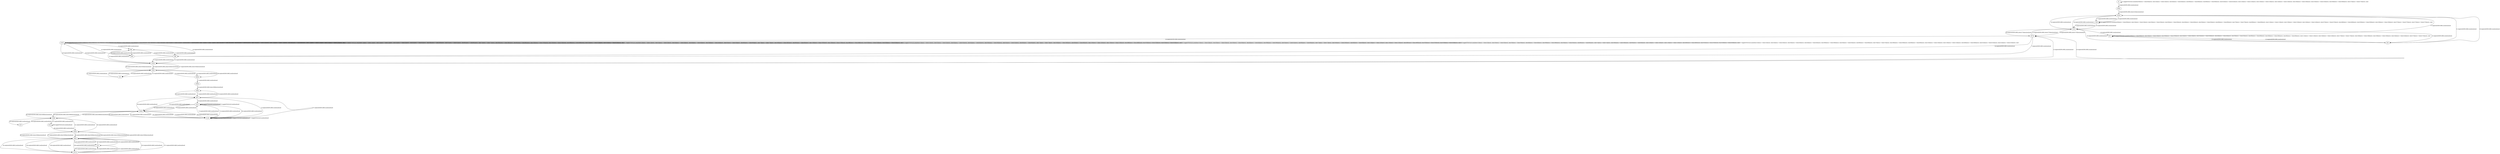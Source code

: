 # Total number of goals covered by this test: 10
# d50p --> b8
# b8 --> d57m
# b19 --> d50m
# d50p --> d57m
# d50m --> d48p
# b8 --> d50p
# d57m --> d50p
# d50p --> d50m
# d57m --> b8
# d50m --> d50p

digraph g {
"b1" -> "b1" [label = "1-toggle[TOGGLE];/null/door0[false]:=!(door0[false]); door1[false]:=!(door1[false]); door4[false]:=!(door4[false]); door6[false]:=!(door6[false]); door9[false]:=!(door9[false]); door42[false]:=!(door42[false]); door12[false]:=!(door12[false]); door13[false]:=!(door13[false]); door14[false]:=!(door14[false]); door18[false]:=!(door18[false]); door23[false]:=!(door23[false]); door58[false]:=!(door58[false]); door27[false]:=!(door27[false]); /null"];
"b1" -> "d42p" [label = "2-explore[EXPLORE];/null/null/null"];
"d42p" -> "d42m" [label = "3-explore[EXPLORE];/door42[false]/null/null"];
"d42m" -> "b59" [label = "4-explore[EXPLORE];/null/null/null"];
"b59" -> "d27p" [label = "5-explore[EXPLORE];/null/null/null"];
"d27p" -> "d27m" [label = "6-explore[EXPLORE];/door27[false]/null/null"];
"d27m" -> "b98" [label = "7-explore[EXPLORE];/null/null/null"];
"b98" -> "d9p" [label = "8-explore[EXPLORE];/null/null/null"];
"d9p" -> "b99" [label = "9-explore[EXPLORE];/null/null/null"];
"b99" -> "d9p" [label = "10-explore[EXPLORE];/null/null/null"];
"d9p" -> "b98" [label = "11-explore[EXPLORE];/null/null/null"];
"b98" -> "d33m" [label = "12-explore[EXPLORE];/null/null/null"];
"d33m" -> "d27m" [label = "13-explore[EXPLORE];/null/null/null"];
"d27m" -> "d27p" [label = "14-explore[EXPLORE];/door27[false]/null/null"];
"d27p" -> "b58" [label = "15-explore[EXPLORE];/null/null/null"];
"b58" -> "d42m" [label = "16-explore[EXPLORE];/null/null/null"];
"d42m" -> "b59" [label = "17-explore[EXPLORE];/null/null/null"];
"b59" -> "b59" [label = "18-toggle[TOGGLE];/null/door0[false]:=!(door0[false]); door1[false]:=!(door1[false]); door2[false]:=!(door2[false]); door3[false]:=!(door3[false]); door4[false]:=!(door4[false]); door5[false]:=!(door5[false]); door6[false]:=!(door6[false]); door7[false]:=!(door7[false]); door9[false]:=!(door9[false]); door11[false]:=!(door11[false]); door13[false]:=!(door13[false]); door14[false]:=!(door14[false]); door47[false]:=!(door47[false]); door48[false]:=!(door48[false]); door50[false]:=!(door50[false]); door19[false]:=!(door19[false]); door57[false]:=!(door57[false]); door27[false]:=!(door27[false]); /null"];
"b59" -> "d27p" [label = "19-explore[EXPLORE];/null/null/null"];
"d27p" -> "d42m" [label = "20-explore[EXPLORE];/null/null/null"];
"d42m" -> "b58" [label = "21-explore[EXPLORE];/null/null/null"];
"b58" -> "b57" [label = "22-explore[EXPLORE];/null/null/null"];
"b57" -> "b58" [label = "23-explore[EXPLORE];/null/null/null"];
"b58" -> "d27p" [label = "24-explore[EXPLORE];/null/null/null"];
"d27p" -> "b57" [label = "25-explore[EXPLORE];/null/null/null"];
"b57" -> "b57" [label = "26-toggle[TOGGLE];/null/door0[false]:=!(door0[false]); door1[false]:=!(door1[false]); door33[false]:=!(door33[false]); door2[false]:=!(door2[false]); door34[false]:=!(door34[false]); door4[false]:=!(door4[false]); door5[false]:=!(door5[false]); door6[false]:=!(door6[false]); door38[false]:=!(door38[false]); door9[false]:=!(door9[false]); door11[false]:=!(door11[false]); door14[false]:=!(door14[false]); door17[false]:=!(door17[false]); door18[false]:=!(door18[false]); door19[false]:=!(door19[false]); door24[false]:=!(door24[false]); door27[false]:=!(door27[false]); /null"];
"b57" -> "d42m" [label = "27-explore[EXPLORE];/null/null/null"];
"d42m" -> "d27p" [label = "28-explore[EXPLORE];/null/null/null"];
"d27p" -> "d27m" [label = "29-explore[EXPLORE];/door27[false]/null/null"];
"d27m" -> "b100" [label = "30-explore[EXPLORE];/null/null/null"];
"b100" -> "d9p" [label = "31-explore[EXPLORE];/null/null/null"];
"d9p" -> "d33m" [label = "32-explore[EXPLORE];/null/null/null"];
"d33m" -> "d27m" [label = "33-explore[EXPLORE];/null/null/null"];
"d27m" -> "b98" [label = "34-explore[EXPLORE];/null/null/null"];
"b98" -> "d33m" [label = "35-explore[EXPLORE];/null/null/null"];
"d33m" -> "d33p" [label = "36-explore[EXPLORE];/door33[false]/null/null"];
"d33p" -> "d33m" [label = "37-explore[EXPLORE];/door33[false]/null/null"];
"d33m" -> "b100" [label = "38-explore[EXPLORE];/null/null/null"];
"b100" -> "b100" [label = "39-toggle[TOGGLE];/null/door1[false]:=!(door1[false]); door2[false]:=!(door2[false]); door3[false]:=!(door3[false]); door4[false]:=!(door4[false]); door36[false]:=!(door36[false]); door5[false]:=!(door5[false]); door6[false]:=!(door6[false]); door7[false]:=!(door7[false]); door39[false]:=!(door39[false]); door9[false]:=!(door9[false]); door10[false]:=!(door10[false]); door13[false]:=!(door13[false]); door49[false]:=!(door49[false]); door52[false]:=!(door52[false]); door22[false]:=!(door22[false]); /null"];
"b100" -> "b100" [label = "40-toggle[TOGGLE];/null/door1[false]:=!(door1[false]); door2[false]:=!(door2[false]); door3[false]:=!(door3[false]); door4[false]:=!(door4[false]); door36[false]:=!(door36[false]); door5[false]:=!(door5[false]); door6[false]:=!(door6[false]); door7[false]:=!(door7[false]); door39[false]:=!(door39[false]); door9[false]:=!(door9[false]); door10[false]:=!(door10[false]); door13[false]:=!(door13[false]); door49[false]:=!(door49[false]); door52[false]:=!(door52[false]); door22[false]:=!(door22[false]); /null"];
"b100" -> "b100" [label = "41-toggle[TOGGLE];/null/door1[false]:=!(door1[false]); door2[false]:=!(door2[false]); door3[false]:=!(door3[false]); door4[false]:=!(door4[false]); door36[false]:=!(door36[false]); door5[false]:=!(door5[false]); door6[false]:=!(door6[false]); door7[false]:=!(door7[false]); door39[false]:=!(door39[false]); door9[false]:=!(door9[false]); door10[false]:=!(door10[false]); door13[false]:=!(door13[false]); door49[false]:=!(door49[false]); door52[false]:=!(door52[false]); door22[false]:=!(door22[false]); /null"];
"b100" -> "b99" [label = "42-explore[EXPLORE];/null/null/null"];
"b99" -> "b100" [label = "43-explore[EXPLORE];/null/null/null"];
"b100" -> "b100" [label = "44-toggle[TOGGLE];/null/door1[false]:=!(door1[false]); door2[false]:=!(door2[false]); door3[false]:=!(door3[false]); door4[false]:=!(door4[false]); door36[false]:=!(door36[false]); door5[false]:=!(door5[false]); door6[false]:=!(door6[false]); door7[false]:=!(door7[false]); door39[false]:=!(door39[false]); door9[false]:=!(door9[false]); door10[false]:=!(door10[false]); door13[false]:=!(door13[false]); door49[false]:=!(door49[false]); door52[false]:=!(door52[false]); door22[false]:=!(door22[false]); /null"];
"b100" -> "b100" [label = "45-toggle[TOGGLE];/null/door1[false]:=!(door1[false]); door2[false]:=!(door2[false]); door3[false]:=!(door3[false]); door4[false]:=!(door4[false]); door36[false]:=!(door36[false]); door5[false]:=!(door5[false]); door6[false]:=!(door6[false]); door7[false]:=!(door7[false]); door39[false]:=!(door39[false]); door9[false]:=!(door9[false]); door10[false]:=!(door10[false]); door13[false]:=!(door13[false]); door49[false]:=!(door49[false]); door52[false]:=!(door52[false]); door22[false]:=!(door22[false]); /null"];
"b100" -> "b100" [label = "46-toggle[TOGGLE];/null/door1[false]:=!(door1[false]); door2[false]:=!(door2[false]); door3[false]:=!(door3[false]); door4[false]:=!(door4[false]); door36[false]:=!(door36[false]); door5[false]:=!(door5[false]); door6[false]:=!(door6[false]); door7[false]:=!(door7[false]); door39[false]:=!(door39[false]); door9[false]:=!(door9[false]); door10[false]:=!(door10[false]); door13[false]:=!(door13[false]); door49[false]:=!(door49[false]); door52[false]:=!(door52[false]); door22[false]:=!(door22[false]); /null"];
"b100" -> "b100" [label = "47-toggle[TOGGLE];/null/door1[false]:=!(door1[false]); door2[false]:=!(door2[false]); door3[false]:=!(door3[false]); door4[false]:=!(door4[false]); door36[false]:=!(door36[false]); door5[false]:=!(door5[false]); door6[false]:=!(door6[false]); door7[false]:=!(door7[false]); door39[false]:=!(door39[false]); door9[false]:=!(door9[false]); door10[false]:=!(door10[false]); door13[false]:=!(door13[false]); door49[false]:=!(door49[false]); door52[false]:=!(door52[false]); door22[false]:=!(door22[false]); /null"];
"b100" -> "d33m" [label = "48-explore[EXPLORE];/null/null/null"];
"d33m" -> "d33p" [label = "49-explore[EXPLORE];/door33[false]/null/null"];
"d33p" -> "b6" [label = "50-explore[EXPLORE];/null/null/null"];
"b6" -> "d33p" [label = "51-explore[EXPLORE];/null/null/null"];
"d33p" -> "b6" [label = "52-explore[EXPLORE];/null/null/null"];
"b6" -> "d33p" [label = "53-explore[EXPLORE];/null/null/null"];
"d33p" -> "d40m" [label = "54-explore[EXPLORE];/null/null/null"];
"d40m" -> "d33p" [label = "55-explore[EXPLORE];/null/null/null"];
"d33p" -> "d40m" [label = "56-explore[EXPLORE];/null/null/null"];
"d40m" -> "d39m" [label = "57-explore[EXPLORE];/null/null/null"];
"d39m" -> "d39p" [label = "58-explore[EXPLORE];/door39[false]/null/null"];
"d39p" -> "gf15" [label = "59-explore[EXPLORE];/null/null/null"];
"gf15" -> "d48m" [label = "60-explore[EXPLORE];/null/null/null"];
"d48m" -> "b140" [label = "61-explore[EXPLORE];/null/null/null"];
"b140" -> "b140" [label = "62-toggle[TOGGLE];/null/null/null"];
"b140" -> "b141" [label = "63-explore[EXPLORE];/null/null/null"];
"b141" -> "b141" [label = "64-toggle[TOGGLE];/null/null/null"];
"b141" -> "d48m" [label = "65-explore[EXPLORE];/null/null/null"];
"d48m" -> "gf15" [label = "66-explore[EXPLORE];/null/null/null"];
"gf15" -> "b140" [label = "67-explore[EXPLORE];/null/null/null"];
"b140" -> "b140" [label = "68-toggle[TOGGLE];/null/null/null"];
"b140" -> "d48m" [label = "69-explore[EXPLORE];/null/null/null"];
"d48m" -> "b140" [label = "70-explore[EXPLORE];/null/null/null"];
"b140" -> "b140" [label = "71-toggle[TOGGLE];/null/null/null"];
"b140" -> "b141" [label = "72-explore[EXPLORE];/null/null/null"];
"b141" -> "b141" [label = "73-toggle[TOGGLE];/null/null/null"];
"b141" -> "b140" [label = "74-explore[EXPLORE];/null/null/null"];
"b140" -> "gf15" [label = "75-explore[EXPLORE];/null/null/null"];
"gf15" -> "d39p" [label = "76-explore[EXPLORE];/null/null/null"];
"d39p" -> "gf15" [label = "77-explore[EXPLORE];/null/null/null"];
"gf15" -> "b141" [label = "78-explore[EXPLORE];/null/null/null"];
"b141" -> "d48m" [label = "79-explore[EXPLORE];/null/null/null"];
"d48m" -> "b140" [label = "80-explore[EXPLORE];/null/null/null"];
"b140" -> "d48m" [label = "81-explore[EXPLORE];/null/null/null"];
"d48m" -> "d48p" [label = "82-explore[EXPLORE];/door48[false]/null/null"];
"d48p" -> "b18" [label = "83-explore[EXPLORE];/null/null/null"];
"b18" -> "d48p" [label = "84-explore[EXPLORE];/null/null/null"];
"d48p" -> "d48m" [label = "85-explore[EXPLORE];/door48[false]/null/null"];
"d48m" -> "d48p" [label = "86-explore[EXPLORE];/door48[false]/null/null"];
"d48p" -> "b19" [label = "87-explore[EXPLORE];/null/null/null"];
"b19" -> "b19" [label = "88-toggle[TOGGLE];/null/null/null"];
"b19" -> "d50m" [label = "89-explore[EXPLORE];/null/null/null"];
"d50m" -> "d48p" [label = "90-explore[EXPLORE];/null/null/null"];
"d48p" -> "d50m" [label = "91-explore[EXPLORE];/null/null/null"];
"d50m" -> "d50p" [label = "92-explore[EXPLORE];/door50[false]/null/null"];
"d50p" -> "d57m" [label = "93-explore[EXPLORE];/null/null/null"];
"d57m" -> "b8" [label = "94-explore[EXPLORE];/null/null/null"];
"b8" -> "d50p" [label = "95-explore[EXPLORE];/null/null/null"];
"d50p" -> "d50m" [label = "96-explore[EXPLORE];/door50[false]/null/null"];
"d50m" -> "d50p" [label = "97-explore[EXPLORE];/door50[false]/null/null"];
"d50p" -> "d50m" [label = "98-explore[EXPLORE];/door50[false]/null/null"];
"d50m" -> "d50p" [label = "99-explore[EXPLORE];/door50[false]/null/null"];
"d50p" -> "d57m" [label = "100-explore[EXPLORE];/null/null/null"];
"d57m" -> "b8" [label = "101-explore[EXPLORE];/null/null/null"];
"b8" -> "d57m" [label = "102-explore[EXPLORE];/null/null/null"];
"d57m" -> "d50p" [label = "103-explore[EXPLORE];/null/null/null"];
"d50p" -> "b8" [label = "104-explore[EXPLORE];/null/null/null"];
"b8" -> "d50p" [label = "105-explore[EXPLORE];/null/null/null"];
"d50p" -> "d57m" [label = "106-explore[EXPLORE];/null/null/null"];
"d57m" -> "d50p" [label = "107-explore[EXPLORE];/null/null/null"];
"d50p" -> "d57m" [label = "108-explore[EXPLORE];/null/null/null"];
}